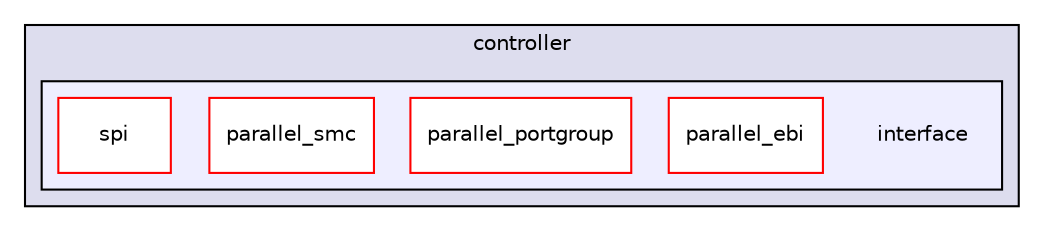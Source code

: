 digraph "C:/microchip/harmony3/gfx/middleware/legato/driver/controller/interface" {
  compound=true
  node [ fontsize="10", fontname="Helvetica"];
  edge [ labelfontsize="10", labelfontname="Helvetica"];
  subgraph clusterdir_c3b8d82ce3ca523ae8c204fa21625ada {
    graph [ bgcolor="#ddddee", pencolor="black", label="controller" fontname="Helvetica", fontsize="10", URL="dir_c3b8d82ce3ca523ae8c204fa21625ada.html"]
  subgraph clusterdir_3f16f23dda5ada8ddef2290e7ca6c1ba {
    graph [ bgcolor="#eeeeff", pencolor="black", label="" URL="dir_3f16f23dda5ada8ddef2290e7ca6c1ba.html"];
    dir_3f16f23dda5ada8ddef2290e7ca6c1ba [shape=plaintext label="interface"];
    dir_74d81ddeeb23e43706331162aeebf370 [shape=box label="parallel_ebi" color="red" fillcolor="white" style="filled" URL="dir_74d81ddeeb23e43706331162aeebf370.html"];
    dir_96266fdeb8e002ac1e6d9129a80b96ed [shape=box label="parallel_portgroup" color="red" fillcolor="white" style="filled" URL="dir_96266fdeb8e002ac1e6d9129a80b96ed.html"];
    dir_faf4bfd1e72c98fdce213fa70f08f93e [shape=box label="parallel_smc" color="red" fillcolor="white" style="filled" URL="dir_faf4bfd1e72c98fdce213fa70f08f93e.html"];
    dir_a978ba346f7344e485bef6b6e00e043f [shape=box label="spi" color="red" fillcolor="white" style="filled" URL="dir_a978ba346f7344e485bef6b6e00e043f.html"];
  }
  }
}
